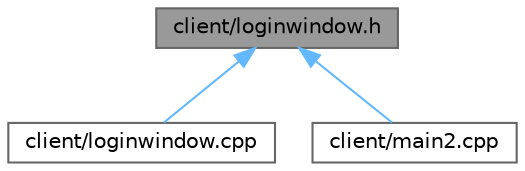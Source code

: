 digraph "client/loginwindow.h"
{
 // LATEX_PDF_SIZE
  bgcolor="transparent";
  edge [fontname=Helvetica,fontsize=10,labelfontname=Helvetica,labelfontsize=10];
  node [fontname=Helvetica,fontsize=10,shape=box,height=0.2,width=0.4];
  Node1 [id="Node000001",label="client/loginwindow.h",height=0.2,width=0.4,color="gray40", fillcolor="grey60", style="filled", fontcolor="black",tooltip="Заголовочный файл класса окна авторизации"];
  Node1 -> Node2 [id="edge1_Node000001_Node000002",dir="back",color="steelblue1",style="solid",tooltip=" "];
  Node2 [id="Node000002",label="client/loginwindow.cpp",height=0.2,width=0.4,color="grey40", fillcolor="white", style="filled",URL="$loginwindow_8cpp_source.html",tooltip=" "];
  Node1 -> Node3 [id="edge2_Node000001_Node000003",dir="back",color="steelblue1",style="solid",tooltip=" "];
  Node3 [id="Node000003",label="client/main2.cpp",height=0.2,width=0.4,color="grey40", fillcolor="white", style="filled",URL="$main2_8cpp_source.html",tooltip=" "];
}
